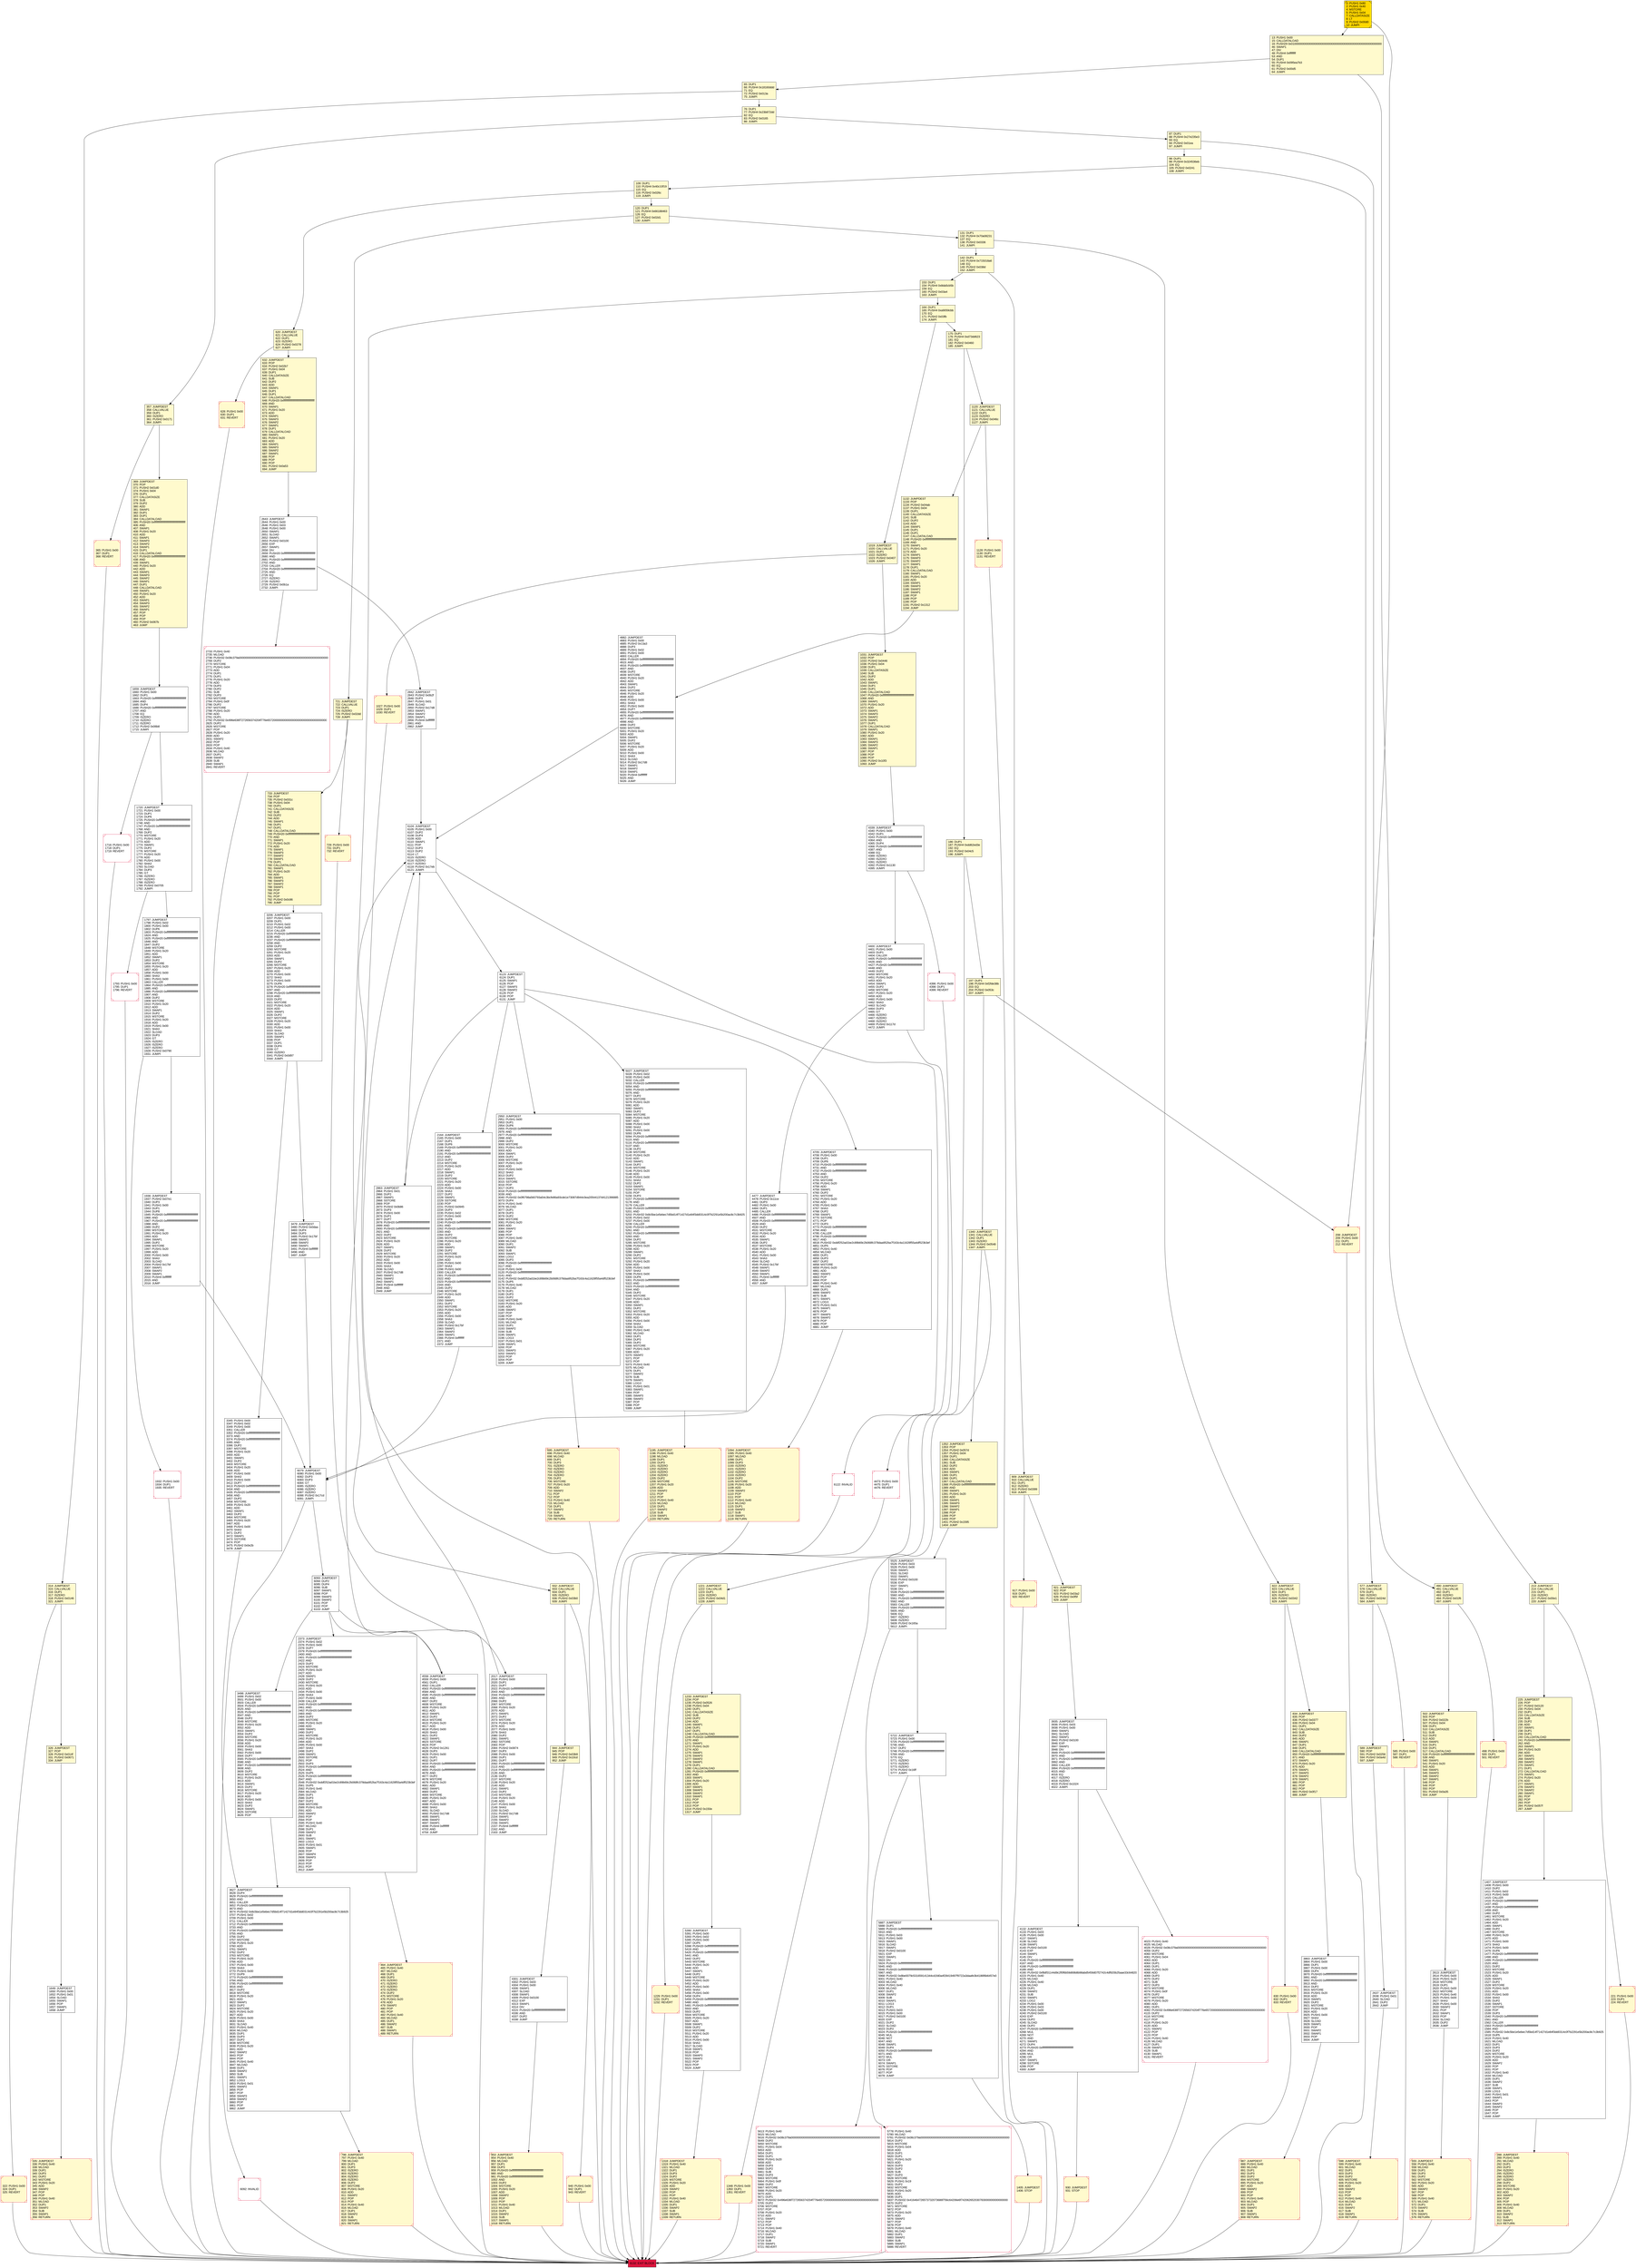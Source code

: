 digraph G {
bgcolor=transparent rankdir=UD;
node [shape=box style=filled color=black fillcolor=white fontname=arial fontcolor=black];
5887 [label="5887: JUMPDEST\l5888: DUP1\l5889: PUSH20 0xffffffffffffffffffffffffffffffffffffffff\l5910: AND\l5911: PUSH1 0x03\l5913: PUSH1 0x00\l5915: SWAP1\l5916: SLOAD\l5917: SWAP1\l5918: PUSH2 0x0100\l5921: EXP\l5922: SWAP1\l5923: DIV\l5924: PUSH20 0xffffffffffffffffffffffffffffffffffffffff\l5945: AND\l5946: PUSH20 0xffffffffffffffffffffffffffffffffffffffff\l5967: AND\l5968: PUSH32 0x8be0079c531659141344cd1fd0a4f28419497f9722a3daafe3b4186f6b6457e0\l6001: PUSH1 0x40\l6003: MLOAD\l6004: PUSH1 0x40\l6006: MLOAD\l6007: DUP1\l6008: SWAP2\l6009: SUB\l6010: SWAP1\l6011: LOG3\l6012: DUP1\l6013: PUSH1 0x03\l6015: PUSH1 0x00\l6017: PUSH2 0x0100\l6020: EXP\l6021: DUP2\l6022: SLOAD\l6023: DUP2\l6024: PUSH20 0xffffffffffffffffffffffffffffffffffffffff\l6045: MUL\l6046: NOT\l6047: AND\l6048: SWAP1\l6049: DUP4\l6050: PUSH20 0xffffffffffffffffffffffffffffffffffffffff\l6071: AND\l6072: MUL\l6073: OR\l6074: SWAP1\l6075: SSTORE\l6076: POP\l6077: POP\l6078: JUMP\l" ];
6104 [label="6104: JUMPDEST\l6105: PUSH1 0x00\l6107: DUP2\l6108: DUP4\l6109: ADD\l6110: SWAP1\l6111: POP\l6112: DUP3\l6113: DUP2\l6114: LT\l6115: ISZERO\l6116: ISZERO\l6117: ISZERO\l6118: PUSH2 0x17eb\l6121: JUMPI\l" ];
213 [label="213: JUMPDEST\l214: CALLVALUE\l215: DUP1\l216: ISZERO\l217: PUSH2 0x00e1\l220: JUMPI\l" fillcolor=lemonchiffon ];
3206 [label="3206: JUMPDEST\l3207: PUSH1 0x00\l3209: DUP1\l3210: PUSH1 0x02\l3212: PUSH1 0x00\l3214: CALLER\l3215: PUSH20 0xffffffffffffffffffffffffffffffffffffffff\l3236: AND\l3237: PUSH20 0xffffffffffffffffffffffffffffffffffffffff\l3258: AND\l3259: DUP2\l3260: MSTORE\l3261: PUSH1 0x20\l3263: ADD\l3264: SWAP1\l3265: DUP2\l3266: MSTORE\l3267: PUSH1 0x20\l3269: ADD\l3270: PUSH1 0x00\l3272: SHA3\l3273: PUSH1 0x00\l3275: DUP6\l3276: PUSH20 0xffffffffffffffffffffffffffffffffffffffff\l3297: AND\l3298: PUSH20 0xffffffffffffffffffffffffffffffffffffffff\l3319: AND\l3320: DUP2\l3321: MSTORE\l3322: PUSH1 0x20\l3324: ADD\l3325: SWAP1\l3326: DUP2\l3327: MSTORE\l3328: PUSH1 0x20\l3330: ADD\l3331: PUSH1 0x00\l3333: SHA3\l3334: SLOAD\l3335: SWAP1\l3336: POP\l3337: DUP1\l3338: DUP4\l3339: GT\l3340: ISZERO\l3341: PUSH2 0x0d97\l3344: JUMPI\l" ];
940 [label="940: PUSH1 0x00\l942: DUP1\l943: REVERT\l" fillcolor=lemonchiffon shape=Msquare color=crimson ];
1936 [label="1936: JUMPDEST\l1937: PUSH2 0x07e1\l1940: DUP3\l1941: PUSH1 0x00\l1943: DUP1\l1944: DUP8\l1945: PUSH20 0xffffffffffffffffffffffffffffffffffffffff\l1966: AND\l1967: PUSH20 0xffffffffffffffffffffffffffffffffffffffff\l1988: AND\l1989: DUP2\l1990: MSTORE\l1991: PUSH1 0x20\l1993: ADD\l1994: SWAP1\l1995: DUP2\l1996: MSTORE\l1997: PUSH1 0x20\l1999: ADD\l2000: PUSH1 0x00\l2002: SHA3\l2003: SLOAD\l2004: PUSH2 0x17bf\l2007: SWAP1\l2008: SWAP2\l2009: SWAP1\l2010: PUSH4 0xffffffff\l2015: AND\l2016: JUMP\l" ];
13 [label="13: PUSH1 0x00\l15: CALLDATALOAD\l16: PUSH29 0x0100000000000000000000000000000000000000000000000000000000\l46: SWAP1\l47: DIV\l48: PUSH4 0xffffffff\l53: AND\l54: DUP1\l55: PUSH4 0x095ea7b3\l60: EQ\l61: PUSH2 0x00d5\l64: JUMPI\l" fillcolor=lemonchiffon ];
1716 [label="1716: PUSH1 0x00\l1718: DUP1\l1719: REVERT\l" shape=Msquare color=crimson ];
2637 [label="2637: JUMPDEST\l2638: PUSH1 0x01\l2640: SLOAD\l2641: DUP2\l2642: JUMP\l" ];
288 [label="288: JUMPDEST\l289: PUSH1 0x40\l291: MLOAD\l292: DUP1\l293: DUP3\l294: ISZERO\l295: ISZERO\l296: ISZERO\l297: ISZERO\l298: DUP2\l299: MSTORE\l300: PUSH1 0x20\l302: ADD\l303: SWAP2\l304: POP\l305: POP\l306: PUSH1 0x40\l308: MLOAD\l309: DUP1\l310: SWAP2\l311: SUB\l312: SWAP1\l313: RETURN\l" fillcolor=lemonchiffon shape=Msquare color=crimson ];
909 [label="909: JUMPDEST\l910: CALLVALUE\l911: DUP1\l912: ISZERO\l913: PUSH2 0x0399\l916: JUMPI\l" fillcolor=lemonchiffon ];
5613 [label="5613: PUSH1 0x40\l5615: MLOAD\l5616: PUSH32 0x08c379a000000000000000000000000000000000000000000000000000000000\l5649: DUP2\l5650: MSTORE\l5651: PUSH1 0x04\l5653: ADD\l5654: DUP1\l5655: DUP1\l5656: PUSH1 0x20\l5658: ADD\l5659: DUP3\l5660: DUP2\l5661: SUB\l5662: DUP3\l5663: MSTORE\l5664: PUSH1 0x0f\l5666: DUP2\l5667: MSTORE\l5668: PUSH1 0x20\l5670: ADD\l5671: DUP1\l5672: PUSH32 0x496e636f7272656374204f776e65720000000000000000000000000000000000\l5705: DUP2\l5706: MSTORE\l5707: POP\l5708: PUSH1 0x20\l5710: ADD\l5711: SWAP2\l5712: POP\l5713: POP\l5714: PUSH1 0x40\l5716: MLOAD\l5717: DUP1\l5718: SWAP2\l5719: SUB\l5720: SWAP1\l5721: REVERT\l" shape=Msquare color=crimson ];
796 [label="796: JUMPDEST\l797: PUSH1 0x40\l799: MLOAD\l800: DUP1\l801: DUP3\l802: ISZERO\l803: ISZERO\l804: ISZERO\l805: ISZERO\l806: DUP2\l807: MSTORE\l808: PUSH1 0x20\l810: ADD\l811: SWAP2\l812: POP\l813: POP\l814: PUSH1 0x40\l816: MLOAD\l817: DUP1\l818: SWAP2\l819: SUB\l820: SWAP1\l821: RETURN\l" fillcolor=lemonchiffon shape=Msquare color=crimson ];
4400 [label="4400: JUMPDEST\l4401: PUSH1 0x00\l4403: DUP1\l4404: CALLER\l4405: PUSH20 0xffffffffffffffffffffffffffffffffffffffff\l4426: AND\l4427: PUSH20 0xffffffffffffffffffffffffffffffffffffffff\l4448: AND\l4449: DUP2\l4450: MSTORE\l4451: PUSH1 0x20\l4453: ADD\l4454: SWAP1\l4455: DUP2\l4456: MSTORE\l4457: PUSH1 0x20\l4459: ADD\l4460: PUSH1 0x00\l4462: SHA3\l4463: SLOAD\l4464: DUP3\l4465: GT\l4466: ISZERO\l4467: ISZERO\l4468: ISZERO\l4469: PUSH2 0x117d\l4472: JUMPI\l" ];
721 [label="721: JUMPDEST\l722: CALLVALUE\l723: DUP1\l724: ISZERO\l725: PUSH2 0x02dd\l728: JUMPI\l" fillcolor=lemonchiffon ];
1720 [label="1720: JUMPDEST\l1721: PUSH1 0x00\l1723: DUP1\l1724: DUP6\l1725: PUSH20 0xffffffffffffffffffffffffffffffffffffffff\l1746: AND\l1747: PUSH20 0xffffffffffffffffffffffffffffffffffffffff\l1768: AND\l1769: DUP2\l1770: MSTORE\l1771: PUSH1 0x20\l1773: ADD\l1774: SWAP1\l1775: DUP2\l1776: MSTORE\l1777: PUSH1 0x20\l1779: ADD\l1780: PUSH1 0x00\l1782: SHA3\l1783: SLOAD\l1784: DUP3\l1785: GT\l1786: ISZERO\l1787: ISZERO\l1788: ISZERO\l1789: PUSH2 0x0705\l1792: JUMPI\l" ];
326 [label="326: JUMPDEST\l327: POP\l328: PUSH2 0x014f\l331: PUSH2 0x0671\l334: JUMP\l" fillcolor=lemonchiffon ];
1932 [label="1932: PUSH1 0x00\l1934: DUP1\l1935: REVERT\l" shape=Msquare color=crimson ];
917 [label="917: PUSH1 0x00\l919: DUP1\l920: REVERT\l" fillcolor=lemonchiffon shape=Msquare color=crimson ];
1031 [label="1031: JUMPDEST\l1032: POP\l1033: PUSH2 0x0446\l1036: PUSH1 0x04\l1038: DUP1\l1039: CALLDATASIZE\l1040: SUB\l1041: DUP2\l1042: ADD\l1043: SWAP1\l1044: DUP1\l1045: DUP1\l1046: CALLDATALOAD\l1047: PUSH20 0xffffffffffffffffffffffffffffffffffffffff\l1068: AND\l1069: SWAP1\l1070: PUSH1 0x20\l1072: ADD\l1073: SWAP1\l1074: SWAP3\l1075: SWAP2\l1076: SWAP1\l1077: DUP1\l1078: CALLDATALOAD\l1079: SWAP1\l1080: PUSH1 0x20\l1082: ADD\l1083: SWAP1\l1084: SWAP3\l1085: SWAP2\l1086: SWAP1\l1087: POP\l1088: POP\l1089: POP\l1090: PUSH2 0x10f3\l1093: JUMP\l" fillcolor=lemonchiffon ];
930 [label="930: JUMPDEST\l931: STOP\l" fillcolor=lemonchiffon shape=Msquare color=crimson ];
98 [label="98: DUP1\l99: PUSH4 0x324536eb\l104: EQ\l105: PUSH2 0x0241\l108: JUMPI\l" fillcolor=lemonchiffon ];
2842 [label="2842: JUMPDEST\l2843: PUSH2 0x0b2f\l2846: DUP3\l2847: PUSH1 0x01\l2849: SLOAD\l2850: PUSH2 0x17d8\l2853: SWAP1\l2854: SWAP2\l2855: SWAP1\l2856: PUSH4 0xffffffff\l2861: AND\l2862: JUMP\l" ];
142 [label="142: DUP1\l143: PUSH4 0x715018a6\l148: EQ\l149: PUSH2 0x038d\l152: JUMPI\l" fillcolor=lemonchiffon ];
4339 [label="4339: JUMPDEST\l4340: PUSH1 0x00\l4342: DUP1\l4343: PUSH20 0xffffffffffffffffffffffffffffffffffffffff\l4364: AND\l4365: DUP4\l4366: PUSH20 0xffffffffffffffffffffffffffffffffffffffff\l4387: AND\l4388: EQ\l4389: ISZERO\l4390: ISZERO\l4391: ISZERO\l4392: PUSH2 0x1130\l4395: JUMPI\l" ];
4023 [label="4023: PUSH1 0x40\l4025: MLOAD\l4026: PUSH32 0x08c379a000000000000000000000000000000000000000000000000000000000\l4059: DUP2\l4060: MSTORE\l4061: PUSH1 0x04\l4063: ADD\l4064: DUP1\l4065: DUP1\l4066: PUSH1 0x20\l4068: ADD\l4069: DUP3\l4070: DUP2\l4071: SUB\l4072: DUP3\l4073: MSTORE\l4074: PUSH1 0x0f\l4076: DUP2\l4077: MSTORE\l4078: PUSH1 0x20\l4080: ADD\l4081: DUP1\l4082: PUSH32 0x496e636f7272656374204f776e65720000000000000000000000000000000000\l4115: DUP2\l4116: MSTORE\l4117: POP\l4118: PUSH1 0x20\l4120: ADD\l4121: SWAP2\l4122: POP\l4123: POP\l4124: PUSH1 0x40\l4126: MLOAD\l4127: DUP1\l4128: SWAP2\l4129: SUB\l4130: SWAP1\l4131: REVERT\l" shape=Msquare color=crimson ];
733 [label="733: JUMPDEST\l734: POP\l735: PUSH2 0x031c\l738: PUSH1 0x04\l740: DUP1\l741: CALLDATASIZE\l742: SUB\l743: DUP2\l744: ADD\l745: SWAP1\l746: DUP1\l747: DUP1\l748: CALLDATALOAD\l749: PUSH20 0xffffffffffffffffffffffffffffffffffffffff\l770: AND\l771: SWAP1\l772: PUSH1 0x20\l774: ADD\l775: SWAP1\l776: SWAP3\l777: SWAP2\l778: SWAP1\l779: DUP1\l780: CALLDATALOAD\l781: SWAP1\l782: PUSH1 0x20\l784: ADD\l785: SWAP1\l786: SWAP3\l787: SWAP2\l788: SWAP1\l789: POP\l790: POP\l791: POP\l792: PUSH2 0x0c86\l795: JUMP\l" fillcolor=lemonchiffon ];
1352 [label="1352: JUMPDEST\l1353: POP\l1354: PUSH2 0x057d\l1357: PUSH1 0x04\l1359: DUP1\l1360: CALLDATASIZE\l1361: SUB\l1362: DUP2\l1363: ADD\l1364: SWAP1\l1365: DUP1\l1366: DUP1\l1367: CALLDATALOAD\l1368: PUSH20 0xffffffffffffffffffffffffffffffffffffffff\l1389: AND\l1390: SWAP1\l1391: PUSH1 0x20\l1393: ADD\l1394: SWAP1\l1395: SWAP3\l1396: SWAP2\l1397: SWAP1\l1398: POP\l1399: POP\l1400: POP\l1401: PUSH2 0x1595\l1404: JUMP\l" fillcolor=lemonchiffon ];
921 [label="921: JUMPDEST\l922: POP\l923: PUSH2 0x03a2\l926: PUSH2 0x0f5f\l929: JUMP\l" fillcolor=lemonchiffon ];
502 [label="502: JUMPDEST\l503: POP\l504: PUSH2 0x022b\l507: PUSH1 0x04\l509: DUP1\l510: CALLDATASIZE\l511: SUB\l512: DUP2\l513: ADD\l514: SWAP1\l515: DUP1\l516: DUP1\l517: CALLDATALOAD\l518: PUSH20 0xffffffffffffffffffffffffffffffffffffffff\l539: AND\l540: SWAP1\l541: PUSH1 0x20\l543: ADD\l544: SWAP1\l545: SWAP3\l546: SWAP2\l547: SWAP1\l548: POP\l549: POP\l550: POP\l551: PUSH2 0x0a35\l554: JUMP\l" fillcolor=lemonchiffon ];
5027 [label="5027: JUMPDEST\l5028: PUSH1 0x02\l5030: PUSH1 0x00\l5032: CALLER\l5033: PUSH20 0xffffffffffffffffffffffffffffffffffffffff\l5054: AND\l5055: PUSH20 0xffffffffffffffffffffffffffffffffffffffff\l5076: AND\l5077: DUP2\l5078: MSTORE\l5079: PUSH1 0x20\l5081: ADD\l5082: SWAP1\l5083: DUP2\l5084: MSTORE\l5085: PUSH1 0x20\l5087: ADD\l5088: PUSH1 0x00\l5090: SHA3\l5091: PUSH1 0x00\l5093: DUP6\l5094: PUSH20 0xffffffffffffffffffffffffffffffffffffffff\l5115: AND\l5116: PUSH20 0xffffffffffffffffffffffffffffffffffffffff\l5137: AND\l5138: DUP2\l5139: MSTORE\l5140: PUSH1 0x20\l5142: ADD\l5143: SWAP1\l5144: DUP2\l5145: MSTORE\l5146: PUSH1 0x20\l5148: ADD\l5149: PUSH1 0x00\l5151: SHA3\l5152: DUP2\l5153: SWAP1\l5154: SSTORE\l5155: POP\l5156: DUP3\l5157: PUSH20 0xffffffffffffffffffffffffffffffffffffffff\l5178: AND\l5179: CALLER\l5180: PUSH20 0xffffffffffffffffffffffffffffffffffffffff\l5201: AND\l5202: PUSH32 0x8c5be1e5ebec7d5bd14f71427d1e84f3dd0314c0f7b2291e5b200ac8c7c3b925\l5235: PUSH1 0x02\l5237: PUSH1 0x00\l5239: CALLER\l5240: PUSH20 0xffffffffffffffffffffffffffffffffffffffff\l5261: AND\l5262: PUSH20 0xffffffffffffffffffffffffffffffffffffffff\l5283: AND\l5284: DUP2\l5285: MSTORE\l5286: PUSH1 0x20\l5288: ADD\l5289: SWAP1\l5290: DUP2\l5291: MSTORE\l5292: PUSH1 0x20\l5294: ADD\l5295: PUSH1 0x00\l5297: SHA3\l5298: PUSH1 0x00\l5300: DUP8\l5301: PUSH20 0xffffffffffffffffffffffffffffffffffffffff\l5322: AND\l5323: PUSH20 0xffffffffffffffffffffffffffffffffffffffff\l5344: AND\l5345: DUP2\l5346: MSTORE\l5347: PUSH1 0x20\l5349: ADD\l5350: SWAP1\l5351: DUP2\l5352: MSTORE\l5353: PUSH1 0x20\l5355: ADD\l5356: PUSH1 0x00\l5358: SHA3\l5359: SLOAD\l5360: PUSH1 0x40\l5362: MLOAD\l5363: DUP1\l5364: DUP3\l5365: DUP2\l5366: MSTORE\l5367: PUSH1 0x20\l5369: ADD\l5370: SWAP2\l5371: POP\l5372: POP\l5373: PUSH1 0x40\l5375: MLOAD\l5376: DUP1\l5377: SWAP2\l5378: SUB\l5379: SWAP1\l5380: LOG3\l5381: PUSH1 0x01\l5383: SWAP1\l5384: POP\l5385: SWAP3\l5386: SWAP2\l5387: POP\l5388: POP\l5389: JUMP\l" ];
3935 [label="3935: JUMPDEST\l3936: PUSH1 0x03\l3938: PUSH1 0x00\l3940: SWAP1\l3941: SLOAD\l3942: SWAP1\l3943: PUSH2 0x0100\l3946: EXP\l3947: SWAP1\l3948: DIV\l3949: PUSH20 0xffffffffffffffffffffffffffffffffffffffff\l3970: AND\l3971: PUSH20 0xffffffffffffffffffffffffffffffffffffffff\l3992: AND\l3993: CALLER\l3994: PUSH20 0xffffffffffffffffffffffffffffffffffffffff\l4015: AND\l4016: EQ\l4017: ISZERO\l4018: ISZERO\l4019: PUSH2 0x1024\l4022: JUMPI\l" ];
498 [label="498: PUSH1 0x00\l500: DUP1\l501: REVERT\l" fillcolor=lemonchiffon shape=Msquare color=crimson ];
6122 [label="6122: INVALID\l" shape=Msquare color=crimson ];
357 [label="357: JUMPDEST\l358: CALLVALUE\l359: DUP1\l360: ISZERO\l361: PUSH2 0x0171\l364: JUMPI\l" fillcolor=lemonchiffon ];
5525 [label="5525: JUMPDEST\l5526: PUSH1 0x03\l5528: PUSH1 0x00\l5530: SWAP1\l5531: SLOAD\l5532: SWAP1\l5533: PUSH2 0x0100\l5536: EXP\l5537: SWAP1\l5538: DIV\l5539: PUSH20 0xffffffffffffffffffffffffffffffffffffffff\l5560: AND\l5561: PUSH20 0xffffffffffffffffffffffffffffffffffffffff\l5582: AND\l5583: CALLER\l5584: PUSH20 0xffffffffffffffffffffffffffffffffffffffff\l5605: AND\l5606: EQ\l5607: ISZERO\l5608: ISZERO\l5609: PUSH2 0x165a\l5612: JUMPI\l" ];
2733 [label="2733: PUSH1 0x40\l2735: MLOAD\l2736: PUSH32 0x08c379a000000000000000000000000000000000000000000000000000000000\l2769: DUP2\l2770: MSTORE\l2771: PUSH1 0x04\l2773: ADD\l2774: DUP1\l2775: DUP1\l2776: PUSH1 0x20\l2778: ADD\l2779: DUP3\l2780: DUP2\l2781: SUB\l2782: DUP3\l2783: MSTORE\l2784: PUSH1 0x0f\l2786: DUP2\l2787: MSTORE\l2788: PUSH1 0x20\l2790: ADD\l2791: DUP1\l2792: PUSH32 0x496e636f7272656374204f776e65720000000000000000000000000000000000\l2825: DUP2\l2826: MSTORE\l2827: POP\l2828: PUSH1 0x20\l2830: ADD\l2831: SWAP2\l2832: POP\l2833: POP\l2834: PUSH1 0x40\l2836: MLOAD\l2837: DUP1\l2838: SWAP2\l2839: SUB\l2840: SWAP1\l2841: REVERT\l" shape=Msquare color=crimson ];
0 [label="0: PUSH1 0x80\l2: PUSH1 0x40\l4: MSTORE\l5: PUSH1 0x04\l7: CALLDATASIZE\l8: LT\l9: PUSH2 0x00d0\l12: JUMPI\l" fillcolor=lemonchiffon shape=Msquare fillcolor=gold ];
5722 [label="5722: JUMPDEST\l5723: PUSH1 0x00\l5725: PUSH20 0xffffffffffffffffffffffffffffffffffffffff\l5746: AND\l5747: DUP2\l5748: PUSH20 0xffffffffffffffffffffffffffffffffffffffff\l5769: AND\l5770: EQ\l5771: ISZERO\l5772: ISZERO\l5773: ISZERO\l5774: PUSH2 0x16ff\l5777: JUMPI\l" ];
109 [label="109: DUP1\l110: PUSH4 0x40c10f19\l115: EQ\l116: PUSH2 0x026c\l119: JUMPI\l" fillcolor=lemonchiffon ];
3345 [label="3345: PUSH1 0x00\l3347: PUSH1 0x02\l3349: PUSH1 0x00\l3351: CALLER\l3352: PUSH20 0xffffffffffffffffffffffffffffffffffffffff\l3373: AND\l3374: PUSH20 0xffffffffffffffffffffffffffffffffffffffff\l3395: AND\l3396: DUP2\l3397: MSTORE\l3398: PUSH1 0x20\l3400: ADD\l3401: SWAP1\l3402: DUP2\l3403: MSTORE\l3404: PUSH1 0x20\l3406: ADD\l3407: PUSH1 0x00\l3409: SHA3\l3410: PUSH1 0x00\l3412: DUP7\l3413: PUSH20 0xffffffffffffffffffffffffffffffffffffffff\l3434: AND\l3435: PUSH20 0xffffffffffffffffffffffffffffffffffffffff\l3456: AND\l3457: DUP2\l3458: MSTORE\l3459: PUSH1 0x20\l3461: ADD\l3462: SWAP1\l3463: DUP2\l3464: MSTORE\l3465: PUSH1 0x20\l3467: ADD\l3468: PUSH1 0x00\l3470: SHA3\l3471: DUP2\l3472: SWAP1\l3473: SSTORE\l3474: POP\l3475: PUSH2 0x0e2b\l3478: JUMP\l" ];
4882 [label="4882: JUMPDEST\l4883: PUSH1 0x00\l4885: PUSH2 0x13a3\l4888: DUP3\l4889: PUSH1 0x02\l4891: PUSH1 0x00\l4893: CALLER\l4894: PUSH20 0xffffffffffffffffffffffffffffffffffffffff\l4915: AND\l4916: PUSH20 0xffffffffffffffffffffffffffffffffffffffff\l4937: AND\l4938: DUP2\l4939: MSTORE\l4940: PUSH1 0x20\l4942: ADD\l4943: SWAP1\l4944: DUP2\l4945: MSTORE\l4946: PUSH1 0x20\l4948: ADD\l4949: PUSH1 0x00\l4951: SHA3\l4952: PUSH1 0x00\l4954: DUP7\l4955: PUSH20 0xffffffffffffffffffffffffffffffffffffffff\l4976: AND\l4977: PUSH20 0xffffffffffffffffffffffffffffffffffffffff\l4998: AND\l4999: DUP2\l5000: MSTORE\l5001: PUSH1 0x20\l5003: ADD\l5004: SWAP1\l5005: DUP2\l5006: MSTORE\l5007: PUSH1 0x20\l5009: ADD\l5010: PUSH1 0x00\l5012: SHA3\l5013: SLOAD\l5014: PUSH2 0x17d8\l5017: SWAP1\l5018: SWAP2\l5019: SWAP1\l5020: PUSH4 0xffffffff\l5025: AND\l5026: JUMP\l" ];
1229 [label="1229: PUSH1 0x00\l1231: DUP1\l1232: REVERT\l" fillcolor=lemonchiffon shape=Msquare color=crimson ];
3498 [label="3498: JUMPDEST\l3499: PUSH1 0x02\l3501: PUSH1 0x00\l3503: CALLER\l3504: PUSH20 0xffffffffffffffffffffffffffffffffffffffff\l3525: AND\l3526: PUSH20 0xffffffffffffffffffffffffffffffffffffffff\l3547: AND\l3548: DUP2\l3549: MSTORE\l3550: PUSH1 0x20\l3552: ADD\l3553: SWAP1\l3554: DUP2\l3555: MSTORE\l3556: PUSH1 0x20\l3558: ADD\l3559: PUSH1 0x00\l3561: SHA3\l3562: PUSH1 0x00\l3564: DUP7\l3565: PUSH20 0xffffffffffffffffffffffffffffffffffffffff\l3586: AND\l3587: PUSH20 0xffffffffffffffffffffffffffffffffffffffff\l3608: AND\l3609: DUP2\l3610: MSTORE\l3611: PUSH1 0x20\l3613: ADD\l3614: SWAP1\l3615: DUP2\l3616: MSTORE\l3617: PUSH1 0x20\l3619: ADD\l3620: PUSH1 0x00\l3622: SHA3\l3623: DUP2\l3624: SWAP1\l3625: SSTORE\l3626: POP\l" ];
6092 [label="6092: INVALID\l" shape=Msquare color=crimson ];
4558 [label="4558: JUMPDEST\l4559: PUSH1 0x00\l4561: DUP1\l4562: CALLER\l4563: PUSH20 0xffffffffffffffffffffffffffffffffffffffff\l4584: AND\l4585: PUSH20 0xffffffffffffffffffffffffffffffffffffffff\l4606: AND\l4607: DUP2\l4608: MSTORE\l4609: PUSH1 0x20\l4611: ADD\l4612: SWAP1\l4613: DUP2\l4614: MSTORE\l4615: PUSH1 0x20\l4617: ADD\l4618: PUSH1 0x00\l4620: SHA3\l4621: DUP2\l4622: SWAP1\l4623: SSTORE\l4624: POP\l4625: PUSH2 0x1261\l4628: DUP3\l4629: PUSH1 0x00\l4631: DUP1\l4632: DUP7\l4633: PUSH20 0xffffffffffffffffffffffffffffffffffffffff\l4654: AND\l4655: PUSH20 0xffffffffffffffffffffffffffffffffffffffff\l4676: AND\l4677: DUP2\l4678: MSTORE\l4679: PUSH1 0x20\l4681: ADD\l4682: SWAP1\l4683: DUP2\l4684: MSTORE\l4685: PUSH1 0x20\l4687: ADD\l4688: PUSH1 0x00\l4690: SHA3\l4691: SLOAD\l4692: PUSH2 0x17d8\l4695: SWAP1\l4696: SWAP2\l4697: SWAP1\l4698: PUSH4 0xffffffff\l4703: AND\l4704: JUMP\l" ];
729 [label="729: PUSH1 0x00\l731: DUP1\l732: REVERT\l" fillcolor=lemonchiffon shape=Msquare color=crimson ];
1797 [label="1797: JUMPDEST\l1798: PUSH1 0x02\l1800: PUSH1 0x00\l1802: DUP6\l1803: PUSH20 0xffffffffffffffffffffffffffffffffffffffff\l1824: AND\l1825: PUSH20 0xffffffffffffffffffffffffffffffffffffffff\l1846: AND\l1847: DUP2\l1848: MSTORE\l1849: PUSH1 0x20\l1851: ADD\l1852: SWAP1\l1853: DUP2\l1854: MSTORE\l1855: PUSH1 0x20\l1857: ADD\l1858: PUSH1 0x00\l1860: SHA3\l1861: PUSH1 0x00\l1863: CALLER\l1864: PUSH20 0xffffffffffffffffffffffffffffffffffffffff\l1885: AND\l1886: PUSH20 0xffffffffffffffffffffffffffffffffffffffff\l1907: AND\l1908: DUP2\l1909: MSTORE\l1910: PUSH1 0x20\l1912: ADD\l1913: SWAP1\l1914: DUP2\l1915: MSTORE\l1916: PUSH1 0x20\l1918: ADD\l1919: PUSH1 0x00\l1921: SHA3\l1922: SLOAD\l1923: DUP3\l1924: GT\l1925: ISZERO\l1926: ISZERO\l1927: ISZERO\l1928: PUSH2 0x0790\l1931: JUMPI\l" ];
1094 [label="1094: JUMPDEST\l1095: PUSH1 0x40\l1097: MLOAD\l1098: DUP1\l1099: DUP3\l1100: ISZERO\l1101: ISZERO\l1102: ISZERO\l1103: ISZERO\l1104: DUP2\l1105: MSTORE\l1106: PUSH1 0x20\l1108: ADD\l1109: SWAP2\l1110: POP\l1111: POP\l1112: PUSH1 0x40\l1114: MLOAD\l1115: DUP1\l1116: SWAP2\l1117: SUB\l1118: SWAP1\l1119: RETURN\l" fillcolor=lemonchiffon shape=Msquare color=crimson ];
221 [label="221: PUSH1 0x00\l223: DUP1\l224: REVERT\l" fillcolor=lemonchiffon shape=Msquare color=crimson ];
4301 [label="4301: JUMPDEST\l4302: PUSH1 0x03\l4304: PUSH1 0x00\l4306: SWAP1\l4307: SLOAD\l4308: SWAP1\l4309: PUSH2 0x0100\l4312: EXP\l4313: SWAP1\l4314: DIV\l4315: PUSH20 0xffffffffffffffffffffffffffffffffffffffff\l4336: AND\l4337: DUP2\l4338: JUMP\l" ];
1340 [label="1340: JUMPDEST\l1341: CALLVALUE\l1342: DUP1\l1343: ISZERO\l1344: PUSH2 0x0548\l1347: JUMPI\l" fillcolor=lemonchiffon ];
131 [label="131: DUP1\l132: PUSH4 0x70a08231\l137: EQ\l138: PUSH2 0x0336\l141: JUMPI\l" fillcolor=lemonchiffon ];
944 [label="944: JUMPDEST\l945: POP\l946: PUSH2 0x03b9\l949: PUSH2 0x10cd\l952: JUMP\l" fillcolor=lemonchiffon ];
490 [label="490: JUMPDEST\l491: CALLVALUE\l492: DUP1\l493: ISZERO\l494: PUSH2 0x01f6\l497: JUMPI\l" fillcolor=lemonchiffon ];
2863 [label="2863: JUMPDEST\l2864: PUSH1 0x01\l2866: DUP2\l2867: SWAP1\l2868: SSTORE\l2869: POP\l2870: PUSH2 0x0b86\l2873: DUP3\l2874: PUSH1 0x00\l2876: DUP1\l2877: DUP7\l2878: PUSH20 0xffffffffffffffffffffffffffffffffffffffff\l2899: AND\l2900: PUSH20 0xffffffffffffffffffffffffffffffffffffffff\l2921: AND\l2922: DUP2\l2923: MSTORE\l2924: PUSH1 0x20\l2926: ADD\l2927: SWAP1\l2928: DUP2\l2929: MSTORE\l2930: PUSH1 0x20\l2932: ADD\l2933: PUSH1 0x00\l2935: SHA3\l2936: SLOAD\l2937: PUSH2 0x17d8\l2940: SWAP1\l2941: SWAP2\l2942: SWAP1\l2943: PUSH4 0xffffffff\l2948: AND\l2949: JUMP\l" ];
3863 [label="3863: JUMPDEST\l3864: PUSH1 0x00\l3866: DUP1\l3867: PUSH1 0x00\l3869: DUP4\l3870: PUSH20 0xffffffffffffffffffffffffffffffffffffffff\l3891: AND\l3892: PUSH20 0xffffffffffffffffffffffffffffffffffffffff\l3913: AND\l3914: DUP2\l3915: MSTORE\l3916: PUSH1 0x20\l3918: ADD\l3919: SWAP1\l3920: DUP2\l3921: MSTORE\l3922: PUSH1 0x20\l3924: ADD\l3925: PUSH1 0x00\l3927: SHA3\l3928: SLOAD\l3929: SWAP1\l3930: POP\l3931: SWAP2\l3932: SWAP1\l3933: POP\l3934: JUMP\l" ];
1221 [label="1221: JUMPDEST\l1222: CALLVALUE\l1223: DUP1\l1224: ISZERO\l1225: PUSH2 0x04d1\l1228: JUMPI\l" fillcolor=lemonchiffon ];
1132 [label="1132: JUMPDEST\l1133: POP\l1134: PUSH2 0x04ab\l1137: PUSH1 0x04\l1139: DUP1\l1140: CALLDATASIZE\l1141: SUB\l1142: DUP2\l1143: ADD\l1144: SWAP1\l1145: DUP1\l1146: DUP1\l1147: CALLDATALOAD\l1148: PUSH20 0xffffffffffffffffffffffffffffffffffffffff\l1169: AND\l1170: SWAP1\l1171: PUSH1 0x20\l1173: ADD\l1174: SWAP1\l1175: SWAP3\l1176: SWAP2\l1177: SWAP1\l1178: DUP1\l1179: CALLDATALOAD\l1180: SWAP1\l1181: PUSH1 0x20\l1183: ADD\l1184: SWAP1\l1185: SWAP3\l1186: SWAP2\l1187: SWAP1\l1188: POP\l1189: POP\l1190: POP\l1191: PUSH2 0x1312\l1194: JUMP\l" fillcolor=lemonchiffon ];
1233 [label="1233: JUMPDEST\l1234: POP\l1235: PUSH2 0x0526\l1238: PUSH1 0x04\l1240: DUP1\l1241: CALLDATASIZE\l1242: SUB\l1243: DUP2\l1244: ADD\l1245: SWAP1\l1246: DUP1\l1247: DUP1\l1248: CALLDATALOAD\l1249: PUSH20 0xffffffffffffffffffffffffffffffffffffffff\l1270: AND\l1271: SWAP1\l1272: PUSH1 0x20\l1274: ADD\l1275: SWAP1\l1276: SWAP3\l1277: SWAP2\l1278: SWAP1\l1279: DUP1\l1280: CALLDATALOAD\l1281: PUSH20 0xffffffffffffffffffffffffffffffffffffffff\l1302: AND\l1303: SWAP1\l1304: PUSH1 0x20\l1306: ADD\l1307: SWAP1\l1308: SWAP3\l1309: SWAP2\l1310: SWAP1\l1311: POP\l1312: POP\l1313: POP\l1314: PUSH2 0x150e\l1317: JUMP\l" fillcolor=lemonchiffon ];
695 [label="695: JUMPDEST\l696: PUSH1 0x40\l698: MLOAD\l699: DUP1\l700: DUP3\l701: ISZERO\l702: ISZERO\l703: ISZERO\l704: ISZERO\l705: DUP2\l706: MSTORE\l707: PUSH1 0x20\l709: ADD\l710: SWAP2\l711: POP\l712: POP\l713: PUSH1 0x40\l715: MLOAD\l716: DUP1\l717: SWAP2\l718: SUB\l719: SWAP1\l720: RETURN\l" fillcolor=lemonchiffon shape=Msquare color=crimson ];
120 [label="120: DUP1\l121: PUSH4 0x66188463\l126: EQ\l127: PUSH2 0x02d1\l130: JUMPI\l" fillcolor=lemonchiffon ];
4396 [label="4396: PUSH1 0x00\l4398: DUP1\l4399: REVERT\l" shape=Msquare color=crimson ];
5390 [label="5390: JUMPDEST\l5391: PUSH1 0x00\l5393: PUSH1 0x02\l5395: PUSH1 0x00\l5397: DUP5\l5398: PUSH20 0xffffffffffffffffffffffffffffffffffffffff\l5419: AND\l5420: PUSH20 0xffffffffffffffffffffffffffffffffffffffff\l5441: AND\l5442: DUP2\l5443: MSTORE\l5444: PUSH1 0x20\l5446: ADD\l5447: SWAP1\l5448: DUP2\l5449: MSTORE\l5450: PUSH1 0x20\l5452: ADD\l5453: PUSH1 0x00\l5455: SHA3\l5456: PUSH1 0x00\l5458: DUP4\l5459: PUSH20 0xffffffffffffffffffffffffffffffffffffffff\l5480: AND\l5481: PUSH20 0xffffffffffffffffffffffffffffffffffffffff\l5502: AND\l5503: DUP2\l5504: MSTORE\l5505: PUSH1 0x20\l5507: ADD\l5508: SWAP1\l5509: DUP2\l5510: MSTORE\l5511: PUSH1 0x20\l5513: ADD\l5514: PUSH1 0x00\l5516: SHA3\l5517: SLOAD\l5518: SWAP1\l5519: POP\l5520: SWAP3\l5521: SWAP2\l5522: POP\l5523: POP\l5524: JUMP\l" ];
1318 [label="1318: JUMPDEST\l1319: PUSH1 0x40\l1321: MLOAD\l1322: DUP1\l1323: DUP3\l1324: DUP2\l1325: MSTORE\l1326: PUSH1 0x20\l1328: ADD\l1329: SWAP2\l1330: POP\l1331: POP\l1332: PUSH1 0x40\l1334: MLOAD\l1335: DUP1\l1336: SWAP2\l1337: SUB\l1338: SWAP1\l1339: RETURN\l" fillcolor=lemonchiffon shape=Msquare color=crimson ];
1195 [label="1195: JUMPDEST\l1196: PUSH1 0x40\l1198: MLOAD\l1199: DUP1\l1200: DUP3\l1201: ISZERO\l1202: ISZERO\l1203: ISZERO\l1204: ISZERO\l1205: DUP2\l1206: MSTORE\l1207: PUSH1 0x20\l1209: ADD\l1210: SWAP2\l1211: POP\l1212: POP\l1213: PUSH1 0x40\l1215: MLOAD\l1216: DUP1\l1217: SWAP2\l1218: SUB\l1219: SWAP1\l1220: RETURN\l" fillcolor=lemonchiffon shape=Msquare color=crimson ];
555 [label="555: JUMPDEST\l556: PUSH1 0x40\l558: MLOAD\l559: DUP1\l560: DUP3\l561: DUP2\l562: MSTORE\l563: PUSH1 0x20\l565: ADD\l566: SWAP2\l567: POP\l568: POP\l569: PUSH1 0x40\l571: MLOAD\l572: DUP1\l573: SWAP2\l574: SUB\l575: SWAP1\l576: RETURN\l" fillcolor=lemonchiffon shape=Msquare color=crimson ];
225 [label="225: JUMPDEST\l226: POP\l227: PUSH2 0x0120\l230: PUSH1 0x04\l232: DUP1\l233: CALLDATASIZE\l234: SUB\l235: DUP2\l236: ADD\l237: SWAP1\l238: DUP1\l239: DUP1\l240: CALLDATALOAD\l241: PUSH20 0xffffffffffffffffffffffffffffffffffffffff\l262: AND\l263: SWAP1\l264: PUSH1 0x20\l266: ADD\l267: SWAP1\l268: SWAP3\l269: SWAP2\l270: SWAP1\l271: DUP1\l272: CALLDATALOAD\l273: SWAP1\l274: PUSH1 0x20\l276: ADD\l277: SWAP1\l278: SWAP3\l279: SWAP2\l280: SWAP1\l281: POP\l282: POP\l283: POP\l284: PUSH2 0x057f\l287: JUMP\l" fillcolor=lemonchiffon ];
830 [label="830: PUSH1 0x00\l832: DUP1\l833: REVERT\l" fillcolor=lemonchiffon shape=Msquare color=crimson ];
1793 [label="1793: PUSH1 0x00\l1795: DUP1\l1796: REVERT\l" shape=Msquare color=crimson ];
2164 [label="2164: JUMPDEST\l2165: PUSH1 0x00\l2167: DUP1\l2168: DUP6\l2169: PUSH20 0xffffffffffffffffffffffffffffffffffffffff\l2190: AND\l2191: PUSH20 0xffffffffffffffffffffffffffffffffffffffff\l2212: AND\l2213: DUP2\l2214: MSTORE\l2215: PUSH1 0x20\l2217: ADD\l2218: SWAP1\l2219: DUP2\l2220: MSTORE\l2221: PUSH1 0x20\l2223: ADD\l2224: PUSH1 0x00\l2226: SHA3\l2227: DUP2\l2228: SWAP1\l2229: SSTORE\l2230: POP\l2231: PUSH2 0x0945\l2234: DUP3\l2235: PUSH1 0x02\l2237: PUSH1 0x00\l2239: DUP8\l2240: PUSH20 0xffffffffffffffffffffffffffffffffffffffff\l2261: AND\l2262: PUSH20 0xffffffffffffffffffffffffffffffffffffffff\l2283: AND\l2284: DUP2\l2285: MSTORE\l2286: PUSH1 0x20\l2288: ADD\l2289: SWAP1\l2290: DUP2\l2291: MSTORE\l2292: PUSH1 0x20\l2294: ADD\l2295: PUSH1 0x00\l2297: SHA3\l2298: PUSH1 0x00\l2300: CALLER\l2301: PUSH20 0xffffffffffffffffffffffffffffffffffffffff\l2322: AND\l2323: PUSH20 0xffffffffffffffffffffffffffffffffffffffff\l2344: AND\l2345: DUP2\l2346: MSTORE\l2347: PUSH1 0x20\l2349: ADD\l2350: SWAP1\l2351: DUP2\l2352: MSTORE\l2353: PUSH1 0x20\l2355: ADD\l2356: PUSH1 0x00\l2358: SHA3\l2359: SLOAD\l2360: PUSH2 0x17bf\l2363: SWAP1\l2364: SWAP2\l2365: SWAP1\l2366: PUSH4 0xffffffff\l2371: AND\l2372: JUMP\l" ];
186 [label="186: DUP1\l187: PUSH4 0xdd62ed3e\l192: EQ\l193: PUSH2 0x04c5\l196: JUMPI\l" fillcolor=lemonchiffon ];
1027 [label="1027: PUSH1 0x00\l1029: DUP1\l1030: REVERT\l" fillcolor=lemonchiffon shape=Msquare color=crimson ];
314 [label="314: JUMPDEST\l315: CALLVALUE\l316: DUP1\l317: ISZERO\l318: PUSH2 0x0146\l321: JUMPI\l" fillcolor=lemonchiffon ];
4132 [label="4132: JUMPDEST\l4133: PUSH1 0x03\l4135: PUSH1 0x00\l4137: SWAP1\l4138: SLOAD\l4139: SWAP1\l4140: PUSH2 0x0100\l4143: EXP\l4144: SWAP1\l4145: DIV\l4146: PUSH20 0xffffffffffffffffffffffffffffffffffffffff\l4167: AND\l4168: PUSH20 0xffffffffffffffffffffffffffffffffffffffff\l4189: AND\l4190: PUSH32 0xf8df31144d9c2f0f6b59d69b8b98abd5459d07f2742c4df920b25aae33c64820\l4223: PUSH1 0x40\l4225: MLOAD\l4226: PUSH1 0x40\l4228: MLOAD\l4229: DUP1\l4230: SWAP2\l4231: SUB\l4232: SWAP1\l4233: LOG2\l4234: PUSH1 0x00\l4236: PUSH1 0x03\l4238: PUSH1 0x00\l4240: PUSH2 0x0100\l4243: EXP\l4244: DUP2\l4245: SLOAD\l4246: DUP2\l4247: PUSH20 0xffffffffffffffffffffffffffffffffffffffff\l4268: MUL\l4269: NOT\l4270: AND\l4271: SWAP1\l4272: DUP4\l4273: PUSH20 0xffffffffffffffffffffffffffffffffffffffff\l4294: AND\l4295: MUL\l4296: OR\l4297: SWAP1\l4298: SSTORE\l4299: POP\l4300: JUMP\l" ];
2373 [label="2373: JUMPDEST\l2374: PUSH1 0x02\l2376: PUSH1 0x00\l2378: DUP7\l2379: PUSH20 0xffffffffffffffffffffffffffffffffffffffff\l2400: AND\l2401: PUSH20 0xffffffffffffffffffffffffffffffffffffffff\l2422: AND\l2423: DUP2\l2424: MSTORE\l2425: PUSH1 0x20\l2427: ADD\l2428: SWAP1\l2429: DUP2\l2430: MSTORE\l2431: PUSH1 0x20\l2433: ADD\l2434: PUSH1 0x00\l2436: SHA3\l2437: PUSH1 0x00\l2439: CALLER\l2440: PUSH20 0xffffffffffffffffffffffffffffffffffffffff\l2461: AND\l2462: PUSH20 0xffffffffffffffffffffffffffffffffffffffff\l2483: AND\l2484: DUP2\l2485: MSTORE\l2486: PUSH1 0x20\l2488: ADD\l2489: SWAP1\l2490: DUP2\l2491: MSTORE\l2492: PUSH1 0x20\l2494: ADD\l2495: PUSH1 0x00\l2497: SHA3\l2498: DUP2\l2499: SWAP1\l2500: SSTORE\l2501: POP\l2502: DUP3\l2503: PUSH20 0xffffffffffffffffffffffffffffffffffffffff\l2524: AND\l2525: DUP5\l2526: PUSH20 0xffffffffffffffffffffffffffffffffffffffff\l2547: AND\l2548: PUSH32 0xddf252ad1be2c89b69c2b068fc378daa952ba7f163c4a11628f55a4df523b3ef\l2581: DUP5\l2582: PUSH1 0x40\l2584: MLOAD\l2585: DUP1\l2586: DUP3\l2587: DUP2\l2588: MSTORE\l2589: PUSH1 0x20\l2591: ADD\l2592: SWAP2\l2593: POP\l2594: POP\l2595: PUSH1 0x40\l2597: MLOAD\l2598: DUP1\l2599: SWAP2\l2600: SUB\l2601: SWAP1\l2602: LOG3\l2603: PUSH1 0x01\l2605: SWAP1\l2606: POP\l2607: SWAP4\l2608: SWAP3\l2609: POP\l2610: POP\l2611: POP\l2612: JUMP\l" ];
369 [label="369: JUMPDEST\l370: POP\l371: PUSH2 0x01d0\l374: PUSH1 0x04\l376: DUP1\l377: CALLDATASIZE\l378: SUB\l379: DUP2\l380: ADD\l381: SWAP1\l382: DUP1\l383: DUP1\l384: CALLDATALOAD\l385: PUSH20 0xffffffffffffffffffffffffffffffffffffffff\l406: AND\l407: SWAP1\l408: PUSH1 0x20\l410: ADD\l411: SWAP1\l412: SWAP3\l413: SWAP2\l414: SWAP1\l415: DUP1\l416: CALLDATALOAD\l417: PUSH20 0xffffffffffffffffffffffffffffffffffffffff\l438: AND\l439: SWAP1\l440: PUSH1 0x20\l442: ADD\l443: SWAP1\l444: SWAP3\l445: SWAP2\l446: SWAP1\l447: DUP1\l448: CALLDATALOAD\l449: SWAP1\l450: PUSH1 0x20\l452: ADD\l453: SWAP1\l454: SWAP3\l455: SWAP2\l456: SWAP1\l457: POP\l458: POP\l459: POP\l460: PUSH2 0x067b\l463: JUMP\l" fillcolor=lemonchiffon ];
589 [label="589: JUMPDEST\l590: POP\l591: PUSH2 0x0256\l594: PUSH2 0x0a4d\l597: JUMP\l" fillcolor=lemonchiffon ];
1407 [label="1407: JUMPDEST\l1408: PUSH1 0x00\l1410: DUP2\l1411: PUSH1 0x02\l1413: PUSH1 0x00\l1415: CALLER\l1416: PUSH20 0xffffffffffffffffffffffffffffffffffffffff\l1437: AND\l1438: PUSH20 0xffffffffffffffffffffffffffffffffffffffff\l1459: AND\l1460: DUP2\l1461: MSTORE\l1462: PUSH1 0x20\l1464: ADD\l1465: SWAP1\l1466: DUP2\l1467: MSTORE\l1468: PUSH1 0x20\l1470: ADD\l1471: PUSH1 0x00\l1473: SHA3\l1474: PUSH1 0x00\l1476: DUP6\l1477: PUSH20 0xffffffffffffffffffffffffffffffffffffffff\l1498: AND\l1499: PUSH20 0xffffffffffffffffffffffffffffffffffffffff\l1520: AND\l1521: DUP2\l1522: MSTORE\l1523: PUSH1 0x20\l1525: ADD\l1526: SWAP1\l1527: DUP2\l1528: MSTORE\l1529: PUSH1 0x20\l1531: ADD\l1532: PUSH1 0x00\l1534: SHA3\l1535: DUP2\l1536: SWAP1\l1537: SSTORE\l1538: POP\l1539: DUP3\l1540: PUSH20 0xffffffffffffffffffffffffffffffffffffffff\l1561: AND\l1562: CALLER\l1563: PUSH20 0xffffffffffffffffffffffffffffffffffffffff\l1584: AND\l1585: PUSH32 0x8c5be1e5ebec7d5bd14f71427d1e84f3dd0314c0f7b2291e5b200ac8c7c3b925\l1618: DUP5\l1619: PUSH1 0x40\l1621: MLOAD\l1622: DUP1\l1623: DUP3\l1624: DUP2\l1625: MSTORE\l1626: PUSH1 0x20\l1628: ADD\l1629: SWAP2\l1630: POP\l1631: POP\l1632: PUSH1 0x40\l1634: MLOAD\l1635: DUP1\l1636: SWAP2\l1637: SUB\l1638: SWAP1\l1639: LOG3\l1640: PUSH1 0x01\l1642: SWAP1\l1643: POP\l1644: SWAP3\l1645: SWAP2\l1646: POP\l1647: POP\l1648: JUMP\l" ];
4705 [label="4705: JUMPDEST\l4706: PUSH1 0x00\l4708: DUP1\l4709: DUP6\l4710: PUSH20 0xffffffffffffffffffffffffffffffffffffffff\l4731: AND\l4732: PUSH20 0xffffffffffffffffffffffffffffffffffffffff\l4753: AND\l4754: DUP2\l4755: MSTORE\l4756: PUSH1 0x20\l4758: ADD\l4759: SWAP1\l4760: DUP2\l4761: MSTORE\l4762: PUSH1 0x20\l4764: ADD\l4765: PUSH1 0x00\l4767: SHA3\l4768: DUP2\l4769: SWAP1\l4770: SSTORE\l4771: POP\l4772: DUP3\l4773: PUSH20 0xffffffffffffffffffffffffffffffffffffffff\l4794: AND\l4795: CALLER\l4796: PUSH20 0xffffffffffffffffffffffffffffffffffffffff\l4817: AND\l4818: PUSH32 0xddf252ad1be2c89b69c2b068fc378daa952ba7f163c4a11628f55a4df523b3ef\l4851: DUP5\l4852: PUSH1 0x40\l4854: MLOAD\l4855: DUP1\l4856: DUP3\l4857: DUP2\l4858: MSTORE\l4859: PUSH1 0x20\l4861: ADD\l4862: SWAP2\l4863: POP\l4864: POP\l4865: PUSH1 0x40\l4867: MLOAD\l4868: DUP1\l4869: SWAP2\l4870: SUB\l4871: SWAP1\l4872: LOG3\l4873: PUSH1 0x01\l4875: SWAP1\l4876: POP\l4877: SWAP3\l4878: SWAP2\l4879: POP\l4880: POP\l4881: JUMP\l" ];
65 [label="65: DUP1\l66: PUSH4 0x18160ddd\l71: EQ\l72: PUSH2 0x013a\l75: JUMPI\l" fillcolor=lemonchiffon ];
1659 [label="1659: JUMPDEST\l1660: PUSH1 0x00\l1662: DUP1\l1663: PUSH20 0xffffffffffffffffffffffffffffffffffffffff\l1684: AND\l1685: DUP4\l1686: PUSH20 0xffffffffffffffffffffffffffffffffffffffff\l1707: AND\l1708: EQ\l1709: ISZERO\l1710: ISZERO\l1711: ISZERO\l1712: PUSH2 0x06b8\l1715: JUMPI\l" ];
887 [label="887: JUMPDEST\l888: PUSH1 0x40\l890: MLOAD\l891: DUP1\l892: DUP3\l893: DUP2\l894: MSTORE\l895: PUSH1 0x20\l897: ADD\l898: SWAP2\l899: POP\l900: POP\l901: PUSH1 0x40\l903: MLOAD\l904: DUP1\l905: SWAP2\l906: SUB\l907: SWAP1\l908: RETURN\l" fillcolor=lemonchiffon shape=Msquare color=crimson ];
3627 [label="3627: JUMPDEST\l3628: DUP4\l3629: PUSH20 0xffffffffffffffffffffffffffffffffffffffff\l3650: AND\l3651: CALLER\l3652: PUSH20 0xffffffffffffffffffffffffffffffffffffffff\l3673: AND\l3674: PUSH32 0x8c5be1e5ebec7d5bd14f71427d1e84f3dd0314c0f7b2291e5b200ac8c7c3b925\l3707: PUSH1 0x02\l3709: PUSH1 0x00\l3711: CALLER\l3712: PUSH20 0xffffffffffffffffffffffffffffffffffffffff\l3733: AND\l3734: PUSH20 0xffffffffffffffffffffffffffffffffffffffff\l3755: AND\l3756: DUP2\l3757: MSTORE\l3758: PUSH1 0x20\l3760: ADD\l3761: SWAP1\l3762: DUP2\l3763: MSTORE\l3764: PUSH1 0x20\l3766: ADD\l3767: PUSH1 0x00\l3769: SHA3\l3770: PUSH1 0x00\l3772: DUP9\l3773: PUSH20 0xffffffffffffffffffffffffffffffffffffffff\l3794: AND\l3795: PUSH20 0xffffffffffffffffffffffffffffffffffffffff\l3816: AND\l3817: DUP2\l3818: MSTORE\l3819: PUSH1 0x20\l3821: ADD\l3822: SWAP1\l3823: DUP2\l3824: MSTORE\l3825: PUSH1 0x20\l3827: ADD\l3828: PUSH1 0x00\l3830: SHA3\l3831: SLOAD\l3832: PUSH1 0x40\l3834: MLOAD\l3835: DUP1\l3836: DUP3\l3837: DUP2\l3838: MSTORE\l3839: PUSH1 0x20\l3841: ADD\l3842: SWAP2\l3843: POP\l3844: POP\l3845: PUSH1 0x40\l3847: MLOAD\l3848: DUP1\l3849: SWAP2\l3850: SUB\l3851: SWAP1\l3852: LOG3\l3853: PUSH1 0x01\l3855: SWAP2\l3856: POP\l3857: POP\l3858: SWAP3\l3859: SWAP2\l3860: POP\l3861: POP\l3862: JUMP\l" ];
3479 [label="3479: JUMPDEST\l3480: PUSH2 0x0daa\l3483: DUP4\l3484: DUP3\l3485: PUSH2 0x17bf\l3488: SWAP1\l3489: SWAP2\l3490: SWAP1\l3491: PUSH4 0xffffffff\l3496: AND\l3497: JUMP\l" ];
1128 [label="1128: PUSH1 0x00\l1130: DUP1\l1131: REVERT\l" fillcolor=lemonchiffon shape=Msquare color=crimson ];
76 [label="76: DUP1\l77: PUSH4 0x23b872dd\l82: EQ\l83: PUSH2 0x0165\l86: JUMPI\l" fillcolor=lemonchiffon ];
822 [label="822: JUMPDEST\l823: CALLVALUE\l824: DUP1\l825: ISZERO\l826: PUSH2 0x0342\l829: JUMPI\l" fillcolor=lemonchiffon ];
153 [label="153: DUP1\l154: PUSH4 0x8da5cb5b\l159: EQ\l160: PUSH2 0x03a4\l163: JUMPI\l" fillcolor=lemonchiffon ];
365 [label="365: PUSH1 0x00\l367: DUP1\l368: REVERT\l" fillcolor=lemonchiffon shape=Msquare color=crimson ];
6079 [label="6079: JUMPDEST\l6080: PUSH1 0x00\l6082: DUP3\l6083: DUP3\l6084: GT\l6085: ISZERO\l6086: ISZERO\l6087: ISZERO\l6088: PUSH2 0x17cd\l6091: JUMPI\l" ];
577 [label="577: JUMPDEST\l578: CALLVALUE\l579: DUP1\l580: ISZERO\l581: PUSH2 0x024d\l584: JUMPI\l" fillcolor=lemonchiffon ];
208 [label="208: JUMPDEST\l209: PUSH1 0x00\l211: DUP1\l212: REVERT\l" fillcolor=lemonchiffon shape=Msquare color=crimson ];
628 [label="628: PUSH1 0x00\l630: DUP1\l631: REVERT\l" fillcolor=lemonchiffon shape=Msquare color=crimson ];
4473 [label="4473: PUSH1 0x00\l4475: DUP1\l4476: REVERT\l" shape=Msquare color=crimson ];
1120 [label="1120: JUMPDEST\l1121: CALLVALUE\l1122: DUP1\l1123: ISZERO\l1124: PUSH2 0x046c\l1127: JUMPI\l" fillcolor=lemonchiffon ];
834 [label="834: JUMPDEST\l835: POP\l836: PUSH2 0x0377\l839: PUSH1 0x04\l841: DUP1\l842: CALLDATASIZE\l843: SUB\l844: DUP2\l845: ADD\l846: SWAP1\l847: DUP1\l848: DUP1\l849: CALLDATALOAD\l850: PUSH20 0xffffffffffffffffffffffffffffffffffffffff\l871: AND\l872: SWAP1\l873: PUSH1 0x20\l875: ADD\l876: SWAP1\l877: SWAP3\l878: SWAP2\l879: SWAP1\l880: POP\l881: POP\l882: POP\l883: PUSH2 0x0f17\l886: JUMP\l" fillcolor=lemonchiffon ];
322 [label="322: PUSH1 0x00\l324: DUP1\l325: REVERT\l" fillcolor=lemonchiffon shape=Msquare color=crimson ];
1649 [label="1649: JUMPDEST\l1650: PUSH1 0x00\l1652: PUSH1 0x01\l1654: SLOAD\l1655: SWAP1\l1656: POP\l1657: SWAP1\l1658: JUMP\l" ];
598 [label="598: JUMPDEST\l599: PUSH1 0x40\l601: MLOAD\l602: DUP1\l603: DUP3\l604: DUP2\l605: MSTORE\l606: PUSH1 0x20\l608: ADD\l609: SWAP2\l610: POP\l611: POP\l612: PUSH1 0x40\l614: MLOAD\l615: DUP1\l616: SWAP2\l617: SUB\l618: SWAP1\l619: RETURN\l" fillcolor=lemonchiffon shape=Msquare color=crimson ];
1348 [label="1348: PUSH1 0x00\l1350: DUP1\l1351: REVERT\l" fillcolor=lemonchiffon shape=Msquare color=crimson ];
2643 [label="2643: JUMPDEST\l2644: PUSH1 0x00\l2646: PUSH1 0x03\l2648: PUSH1 0x00\l2650: SWAP1\l2651: SLOAD\l2652: SWAP1\l2653: PUSH2 0x0100\l2656: EXP\l2657: SWAP1\l2658: DIV\l2659: PUSH20 0xffffffffffffffffffffffffffffffffffffffff\l2680: AND\l2681: PUSH20 0xffffffffffffffffffffffffffffffffffffffff\l2702: AND\l2703: CALLER\l2704: PUSH20 0xffffffffffffffffffffffffffffffffffffffff\l2725: AND\l2726: EQ\l2727: ISZERO\l2728: ISZERO\l2729: PUSH2 0x0b1a\l2732: JUMPI\l" ];
2950 [label="2950: JUMPDEST\l2951: PUSH1 0x00\l2953: DUP1\l2954: DUP6\l2955: PUSH20 0xffffffffffffffffffffffffffffffffffffffff\l2976: AND\l2977: PUSH20 0xffffffffffffffffffffffffffffffffffffffff\l2998: AND\l2999: DUP2\l3000: MSTORE\l3001: PUSH1 0x20\l3003: ADD\l3004: SWAP1\l3005: DUP2\l3006: MSTORE\l3007: PUSH1 0x20\l3009: ADD\l3010: PUSH1 0x00\l3012: SHA3\l3013: DUP2\l3014: SWAP1\l3015: SSTORE\l3016: POP\l3017: DUP3\l3018: PUSH20 0xffffffffffffffffffffffffffffffffffffffff\l3039: AND\l3040: PUSH32 0x0f6798a560793a54c3bcfe86a93cde1e73087d944c0ea20544137d4121396885\l3073: DUP4\l3074: PUSH1 0x40\l3076: MLOAD\l3077: DUP1\l3078: DUP3\l3079: DUP2\l3080: MSTORE\l3081: PUSH1 0x20\l3083: ADD\l3084: SWAP2\l3085: POP\l3086: POP\l3087: PUSH1 0x40\l3089: MLOAD\l3090: DUP1\l3091: SWAP2\l3092: SUB\l3093: SWAP1\l3094: LOG2\l3095: DUP3\l3096: PUSH20 0xffffffffffffffffffffffffffffffffffffffff\l3117: AND\l3118: PUSH1 0x00\l3120: PUSH20 0xffffffffffffffffffffffffffffffffffffffff\l3141: AND\l3142: PUSH32 0xddf252ad1be2c89b69c2b068fc378daa952ba7f163c4a11628f55a4df523b3ef\l3175: DUP5\l3176: PUSH1 0x40\l3178: MLOAD\l3179: DUP1\l3180: DUP3\l3181: DUP2\l3182: MSTORE\l3183: PUSH1 0x20\l3185: ADD\l3186: SWAP2\l3187: POP\l3188: POP\l3189: PUSH1 0x40\l3191: MLOAD\l3192: DUP1\l3193: SWAP2\l3194: SUB\l3195: SWAP1\l3196: LOG3\l3197: PUSH1 0x01\l3199: SWAP1\l3200: POP\l3201: SWAP3\l3202: SWAP2\l3203: POP\l3204: POP\l3205: JUMP\l" ];
4477 [label="4477: JUMPDEST\l4478: PUSH2 0x11ce\l4481: DUP3\l4482: PUSH1 0x00\l4484: DUP1\l4485: CALLER\l4486: PUSH20 0xffffffffffffffffffffffffffffffffffffffff\l4507: AND\l4508: PUSH20 0xffffffffffffffffffffffffffffffffffffffff\l4529: AND\l4530: DUP2\l4531: MSTORE\l4532: PUSH1 0x20\l4534: ADD\l4535: SWAP1\l4536: DUP2\l4537: MSTORE\l4538: PUSH1 0x20\l4540: ADD\l4541: PUSH1 0x00\l4543: SHA3\l4544: SLOAD\l4545: PUSH2 0x17bf\l4548: SWAP1\l4549: SWAP2\l4550: SWAP1\l4551: PUSH4 0xffffffff\l4556: AND\l4557: JUMP\l" ];
585 [label="585: PUSH1 0x00\l587: DUP1\l588: REVERT\l" fillcolor=lemonchiffon shape=Msquare color=crimson ];
1405 [label="1405: JUMPDEST\l1406: STOP\l" fillcolor=lemonchiffon shape=Msquare color=crimson ];
6123 [label="6123: JUMPDEST\l6124: DUP1\l6125: SWAP1\l6126: POP\l6127: SWAP3\l6128: SWAP2\l6129: POP\l6130: POP\l6131: JUMP\l" ];
175 [label="175: DUP1\l176: PUSH4 0xd73dd623\l181: EQ\l182: PUSH2 0x0460\l185: JUMPI\l" fillcolor=lemonchiffon ];
953 [label="953: JUMPDEST\l954: PUSH1 0x40\l956: MLOAD\l957: DUP1\l958: DUP3\l959: PUSH20 0xffffffffffffffffffffffffffffffffffffffff\l980: AND\l981: PUSH20 0xffffffffffffffffffffffffffffffffffffffff\l1002: AND\l1003: DUP2\l1004: MSTORE\l1005: PUSH1 0x20\l1007: ADD\l1008: SWAP2\l1009: POP\l1010: POP\l1011: PUSH1 0x40\l1013: MLOAD\l1014: DUP1\l1015: SWAP2\l1016: SUB\l1017: SWAP1\l1018: RETURN\l" fillcolor=lemonchiffon shape=Msquare color=crimson ];
1019 [label="1019: JUMPDEST\l1020: CALLVALUE\l1021: DUP1\l1022: ISZERO\l1023: PUSH2 0x0407\l1026: JUMPI\l" fillcolor=lemonchiffon ];
464 [label="464: JUMPDEST\l465: PUSH1 0x40\l467: MLOAD\l468: DUP1\l469: DUP3\l470: ISZERO\l471: ISZERO\l472: ISZERO\l473: ISZERO\l474: DUP2\l475: MSTORE\l476: PUSH1 0x20\l478: ADD\l479: SWAP2\l480: POP\l481: POP\l482: PUSH1 0x40\l484: MLOAD\l485: DUP1\l486: SWAP2\l487: SUB\l488: SWAP1\l489: RETURN\l" fillcolor=lemonchiffon shape=Msquare color=crimson ];
87 [label="87: DUP1\l88: PUSH4 0x27e235e3\l93: EQ\l94: PUSH2 0x01ea\l97: JUMPI\l" fillcolor=lemonchiffon ];
2613 [label="2613: JUMPDEST\l2614: PUSH1 0x00\l2616: PUSH1 0x20\l2618: MSTORE\l2619: DUP1\l2620: PUSH1 0x00\l2622: MSTORE\l2623: PUSH1 0x40\l2625: PUSH1 0x00\l2627: SHA3\l2628: PUSH1 0x00\l2630: SWAP2\l2631: POP\l2632: SWAP1\l2633: POP\l2634: SLOAD\l2635: DUP2\l2636: JUMP\l" ];
620 [label="620: JUMPDEST\l621: CALLVALUE\l622: DUP1\l623: ISZERO\l624: PUSH2 0x0278\l627: JUMPI\l" fillcolor=lemonchiffon ];
197 [label="197: DUP1\l198: PUSH4 0xf2fde38b\l203: EQ\l204: PUSH2 0x053c\l207: JUMPI\l" fillcolor=lemonchiffon ];
164 [label="164: DUP1\l165: PUSH4 0xa9059cbb\l170: EQ\l171: PUSH2 0x03fb\l174: JUMPI\l" fillcolor=lemonchiffon ];
6132 [label="6132: EXIT BLOCK\l" fillcolor=crimson ];
6093 [label="6093: JUMPDEST\l6094: DUP2\l6095: DUP4\l6096: SUB\l6097: SWAP1\l6098: POP\l6099: SWAP3\l6100: SWAP2\l6101: POP\l6102: POP\l6103: JUMP\l" ];
932 [label="932: JUMPDEST\l933: CALLVALUE\l934: DUP1\l935: ISZERO\l936: PUSH2 0x03b0\l939: JUMPI\l" fillcolor=lemonchiffon ];
2017 [label="2017: JUMPDEST\l2018: PUSH1 0x00\l2020: DUP1\l2021: DUP7\l2022: PUSH20 0xffffffffffffffffffffffffffffffffffffffff\l2043: AND\l2044: PUSH20 0xffffffffffffffffffffffffffffffffffffffff\l2065: AND\l2066: DUP2\l2067: MSTORE\l2068: PUSH1 0x20\l2070: ADD\l2071: SWAP1\l2072: DUP2\l2073: MSTORE\l2074: PUSH1 0x20\l2076: ADD\l2077: PUSH1 0x00\l2079: SHA3\l2080: DUP2\l2081: SWAP1\l2082: SSTORE\l2083: POP\l2084: PUSH2 0x0874\l2087: DUP3\l2088: PUSH1 0x00\l2090: DUP1\l2091: DUP7\l2092: PUSH20 0xffffffffffffffffffffffffffffffffffffffff\l2113: AND\l2114: PUSH20 0xffffffffffffffffffffffffffffffffffffffff\l2135: AND\l2136: DUP2\l2137: MSTORE\l2138: PUSH1 0x20\l2140: ADD\l2141: SWAP1\l2142: DUP2\l2143: MSTORE\l2144: PUSH1 0x20\l2146: ADD\l2147: PUSH1 0x00\l2149: SHA3\l2150: SLOAD\l2151: PUSH2 0x17d8\l2154: SWAP1\l2155: SWAP2\l2156: SWAP1\l2157: PUSH4 0xffffffff\l2162: AND\l2163: JUMP\l" ];
5778 [label="5778: PUSH1 0x40\l5780: MLOAD\l5781: PUSH32 0x08c379a000000000000000000000000000000000000000000000000000000000\l5814: DUP2\l5815: MSTORE\l5816: PUSH1 0x04\l5818: ADD\l5819: DUP1\l5820: DUP1\l5821: PUSH1 0x20\l5823: ADD\l5824: DUP3\l5825: DUP2\l5826: SUB\l5827: DUP3\l5828: MSTORE\l5829: PUSH1 0x19\l5831: DUP2\l5832: MSTORE\l5833: PUSH1 0x20\l5835: ADD\l5836: DUP1\l5837: PUSH32 0x416464726573732073686f756c64206e6f742062652030783000000000000000\l5870: DUP2\l5871: MSTORE\l5872: POP\l5873: PUSH1 0x20\l5875: ADD\l5876: SWAP2\l5877: POP\l5878: POP\l5879: PUSH1 0x40\l5881: MLOAD\l5882: DUP1\l5883: SWAP2\l5884: SUB\l5885: SWAP1\l5886: REVERT\l" shape=Msquare color=crimson ];
632 [label="632: JUMPDEST\l633: POP\l634: PUSH2 0x02b7\l637: PUSH1 0x04\l639: DUP1\l640: CALLDATASIZE\l641: SUB\l642: DUP2\l643: ADD\l644: SWAP1\l645: DUP1\l646: DUP1\l647: CALLDATALOAD\l648: PUSH20 0xffffffffffffffffffffffffffffffffffffffff\l669: AND\l670: SWAP1\l671: PUSH1 0x20\l673: ADD\l674: SWAP1\l675: SWAP3\l676: SWAP2\l677: SWAP1\l678: DUP1\l679: CALLDATALOAD\l680: SWAP1\l681: PUSH1 0x20\l683: ADD\l684: SWAP1\l685: SWAP3\l686: SWAP2\l687: SWAP1\l688: POP\l689: POP\l690: POP\l691: PUSH2 0x0a53\l694: JUMP\l" fillcolor=lemonchiffon ];
335 [label="335: JUMPDEST\l336: PUSH1 0x40\l338: MLOAD\l339: DUP1\l340: DUP3\l341: DUP2\l342: MSTORE\l343: PUSH1 0x20\l345: ADD\l346: SWAP2\l347: POP\l348: POP\l349: PUSH1 0x40\l351: MLOAD\l352: DUP1\l353: SWAP2\l354: SUB\l355: SWAP1\l356: RETURN\l" fillcolor=lemonchiffon shape=Msquare color=crimson ];
5390 -> 1318;
6093 -> 2017;
335 -> 6132;
3479 -> 6079;
65 -> 76;
120 -> 131;
5778 -> 6132;
1221 -> 1233;
6123 -> 2950;
598 -> 6132;
1348 -> 6132;
13 -> 213;
620 -> 632;
822 -> 834;
1120 -> 1128;
1352 -> 5525;
322 -> 6132;
3935 -> 4023;
464 -> 6132;
1649 -> 335;
585 -> 6132;
632 -> 2643;
1405 -> 6132;
164 -> 175;
953 -> 6132;
1233 -> 5390;
164 -> 1019;
921 -> 3935;
208 -> 6132;
225 -> 1407;
628 -> 6132;
76 -> 87;
186 -> 1221;
197 -> 208;
4477 -> 6079;
909 -> 917;
4473 -> 6132;
887 -> 6132;
1340 -> 1352;
175 -> 1120;
365 -> 6132;
577 -> 585;
6079 -> 6093;
620 -> 628;
2842 -> 6104;
5525 -> 5722;
153 -> 932;
1128 -> 6132;
153 -> 164;
733 -> 3206;
5525 -> 5613;
6093 -> 2373;
3863 -> 887;
175 -> 186;
1019 -> 1027;
6123 -> 2164;
314 -> 322;
131 -> 822;
186 -> 197;
1720 -> 1797;
6104 -> 6122;
909 -> 921;
822 -> 830;
1120 -> 1132;
1793 -> 6132;
1797 -> 1932;
1027 -> 6132;
6123 -> 4705;
2373 -> 464;
98 -> 109;
142 -> 909;
834 -> 3863;
721 -> 729;
1318 -> 6132;
4339 -> 4400;
1195 -> 6132;
5722 -> 5887;
65 -> 314;
577 -> 589;
830 -> 6132;
6123 -> 2863;
87 -> 490;
555 -> 6132;
2164 -> 6079;
4882 -> 6104;
2950 -> 695;
721 -> 733;
3206 -> 3345;
4558 -> 6104;
1797 -> 1936;
1031 -> 4339;
2613 -> 555;
0 -> 13;
932 -> 944;
4396 -> 6132;
369 -> 1659;
213 -> 221;
695 -> 6132;
6093 -> 4558;
314 -> 326;
2863 -> 6104;
6092 -> 6132;
142 -> 153;
221 -> 6132;
1720 -> 1793;
109 -> 620;
729 -> 6132;
197 -> 1340;
1094 -> 6132;
357 -> 365;
76 -> 357;
4301 -> 953;
213 -> 225;
1229 -> 6132;
4132 -> 930;
6093 -> 3498;
1340 -> 1348;
5722 -> 5778;
502 -> 2613;
589 -> 2637;
6122 -> 6132;
1407 -> 288;
3345 -> 3627;
498 -> 6132;
6123 -> 5027;
120 -> 721;
2733 -> 6132;
3498 -> 3627;
4023 -> 6132;
0 -> 208;
2643 -> 2733;
6079 -> 6092;
917 -> 6132;
1936 -> 6079;
930 -> 6132;
131 -> 142;
4705 -> 1094;
4400 -> 4477;
490 -> 502;
3206 -> 3479;
4339 -> 4396;
326 -> 1649;
490 -> 498;
87 -> 98;
796 -> 6132;
13 -> 65;
1659 -> 1716;
2643 -> 2842;
1932 -> 6132;
5027 -> 1195;
1019 -> 1031;
1132 -> 4882;
1716 -> 6132;
357 -> 369;
3627 -> 796;
288 -> 6132;
1221 -> 1229;
5887 -> 1405;
109 -> 120;
1659 -> 1720;
5613 -> 6132;
98 -> 577;
6104 -> 6123;
2017 -> 6104;
940 -> 6132;
4400 -> 4473;
932 -> 940;
944 -> 4301;
2637 -> 598;
3935 -> 4132;
}